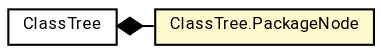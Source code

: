 #!/usr/local/bin/dot
#
# Class diagram 
# Generated by UMLGraph version R5_7_2-60-g0e99a6 (http://www.spinellis.gr/umlgraph/)
#

digraph G {
	graph [fontnames="svg"]
	edge [fontname="Roboto",fontsize=7,labelfontname="Roboto",labelfontsize=7,color="black"];
	node [fontname="Roboto",fontcolor="black",fontsize=8,shape=plaintext,margin=0,width=0,height=0];
	nodesep=0.15;
	ranksep=0.25;
	rankdir=LR;
	// de.lmu.ifi.dbs.elki.gui.util.ClassTree
	c2527477 [label=<<table title="de.lmu.ifi.dbs.elki.gui.util.ClassTree" border="0" cellborder="1" cellspacing="0" cellpadding="2" href="ClassTree.html" target="_parent">
		<tr><td><table border="0" cellspacing="0" cellpadding="1">
		<tr><td align="center" balign="center"> <font face="Roboto">ClassTree</font> </td></tr>
		</table></td></tr>
		</table>>, URL="ClassTree.html"];
	// de.lmu.ifi.dbs.elki.gui.util.ClassTree.PackageNode
	c2527478 [label=<<table title="de.lmu.ifi.dbs.elki.gui.util.ClassTree.PackageNode" border="0" cellborder="1" cellspacing="0" cellpadding="2" bgcolor="lemonChiffon" href="ClassTree.PackageNode.html" target="_parent">
		<tr><td><table border="0" cellspacing="0" cellpadding="1">
		<tr><td align="center" balign="center"> <font face="Roboto">ClassTree.PackageNode</font> </td></tr>
		</table></td></tr>
		</table>>, URL="ClassTree.PackageNode.html"];
	// de.lmu.ifi.dbs.elki.gui.util.ClassTree composed de.lmu.ifi.dbs.elki.gui.util.ClassTree.PackageNode
	c2527477 -> c2527478 [arrowhead=none,arrowtail=diamond,dir=back,weight=6];
}

